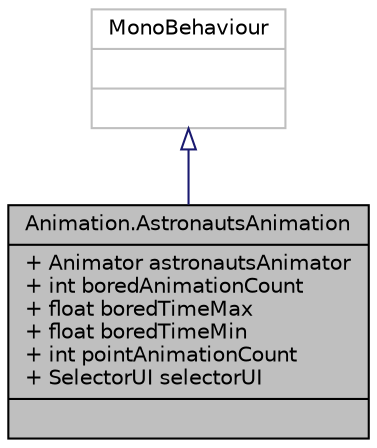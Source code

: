 digraph "Animation.AstronautsAnimation"
{
 // INTERACTIVE_SVG=YES
 // LATEX_PDF_SIZE
  edge [fontname="Helvetica",fontsize="10",labelfontname="Helvetica",labelfontsize="10"];
  node [fontname="Helvetica",fontsize="10",shape=record];
  Node1 [label="{Animation.AstronautsAnimation\n|+ Animator astronautsAnimator\l+ int boredAnimationCount\l+ float boredTimeMax\l+ float boredTimeMin\l+ int pointAnimationCount\l+ SelectorUI selectorUI\l|}",height=0.2,width=0.4,color="black", fillcolor="grey75", style="filled", fontcolor="black",tooltip="宇航员动画机"];
  Node2 -> Node1 [dir="back",color="midnightblue",fontsize="10",style="solid",arrowtail="onormal",fontname="Helvetica"];
  Node2 [label="{MonoBehaviour\n||}",height=0.2,width=0.4,color="grey75", fillcolor="white", style="filled",tooltip=" "];
}
